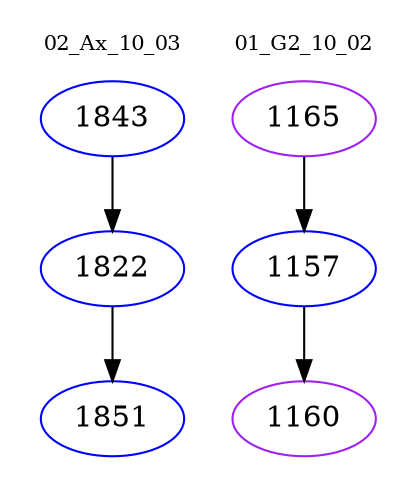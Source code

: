 digraph{
subgraph cluster_0 {
color = white
label = "02_Ax_10_03";
fontsize=10;
T0_1843 [label="1843", color="blue"]
T0_1843 -> T0_1822 [color="black"]
T0_1822 [label="1822", color="blue"]
T0_1822 -> T0_1851 [color="black"]
T0_1851 [label="1851", color="blue"]
}
subgraph cluster_1 {
color = white
label = "01_G2_10_02";
fontsize=10;
T1_1165 [label="1165", color="purple"]
T1_1165 -> T1_1157 [color="black"]
T1_1157 [label="1157", color="blue"]
T1_1157 -> T1_1160 [color="black"]
T1_1160 [label="1160", color="purple"]
}
}
